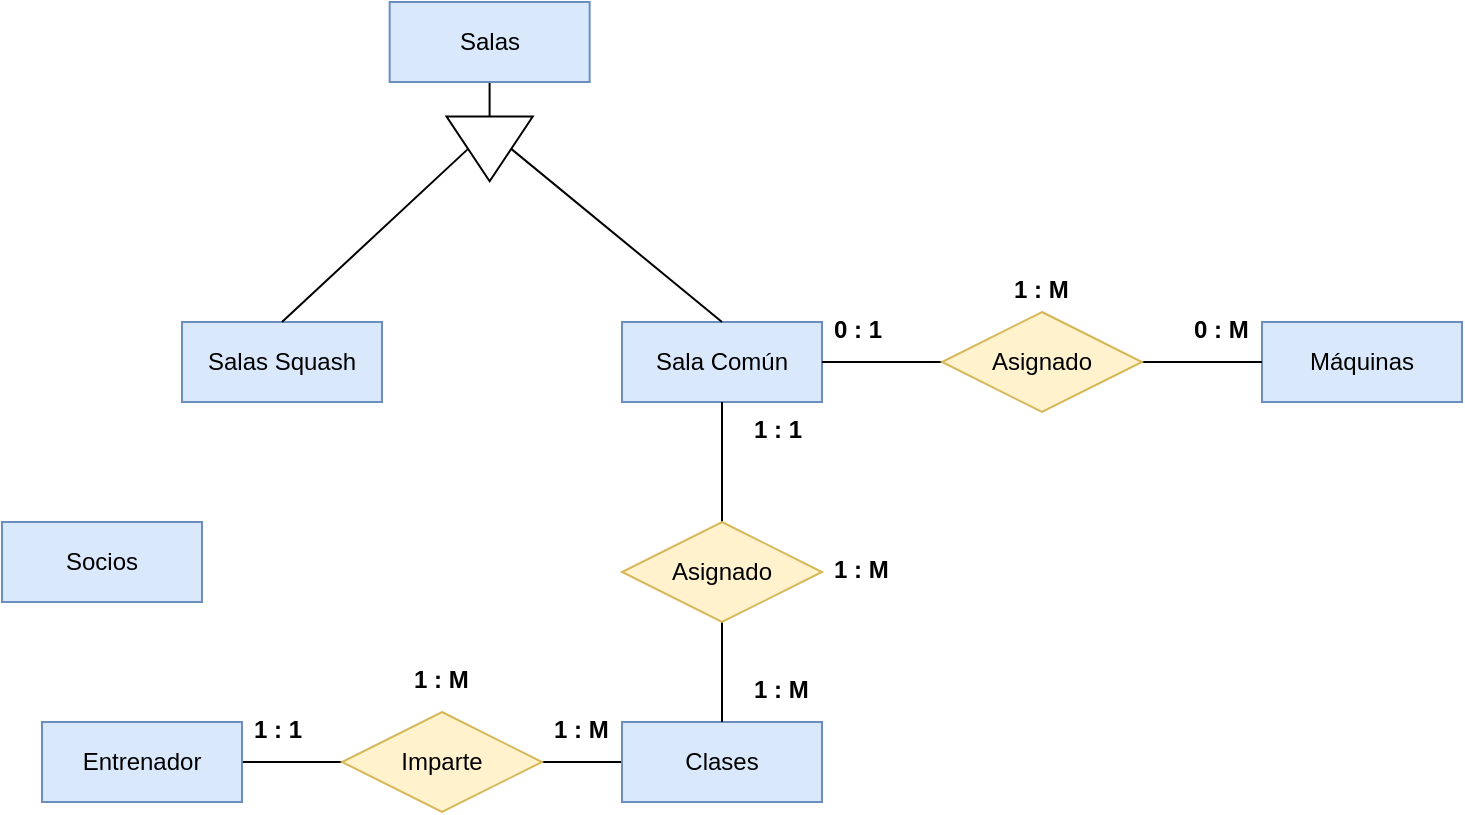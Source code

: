 <mxfile version="24.2.3" type="github">
  <diagram name="Página-1" id="1MkTyme_7WJyzQmy0kGP">
    <mxGraphModel dx="586" dy="371" grid="1" gridSize="10" guides="1" tooltips="1" connect="1" arrows="1" fold="1" page="1" pageScale="1" pageWidth="827" pageHeight="1169" math="0" shadow="0">
      <root>
        <mxCell id="0" />
        <mxCell id="1" parent="0" />
        <mxCell id="kHYHPtMem_qtSoGcVM8E-1" value="Sala Común" style="whiteSpace=wrap;html=1;align=center;fillColor=#dae8fc;strokeColor=#6c8ebf;fontSize=12;" vertex="1" parent="1">
          <mxGeometry x="360" y="240" width="100" height="40" as="geometry" />
        </mxCell>
        <mxCell id="kHYHPtMem_qtSoGcVM8E-2" value="Socios" style="whiteSpace=wrap;html=1;align=center;fillColor=#dae8fc;strokeColor=#6c8ebf;" vertex="1" parent="1">
          <mxGeometry x="50" y="340" width="100" height="40" as="geometry" />
        </mxCell>
        <mxCell id="kHYHPtMem_qtSoGcVM8E-31" value="" style="edgeStyle=orthogonalEdgeStyle;rounded=0;orthogonalLoop=1;jettySize=auto;html=1;endArrow=none;endFill=0;" edge="1" parent="1" source="kHYHPtMem_qtSoGcVM8E-3" target="kHYHPtMem_qtSoGcVM8E-25">
          <mxGeometry relative="1" as="geometry" />
        </mxCell>
        <mxCell id="kHYHPtMem_qtSoGcVM8E-3" value="Entrenador" style="whiteSpace=wrap;html=1;align=center;fillColor=#dae8fc;strokeColor=#6c8ebf;" vertex="1" parent="1">
          <mxGeometry x="70" y="440" width="100" height="40" as="geometry" />
        </mxCell>
        <mxCell id="kHYHPtMem_qtSoGcVM8E-4" value="Máquinas" style="whiteSpace=wrap;html=1;align=center;fillColor=#dae8fc;strokeColor=#6c8ebf;" vertex="1" parent="1">
          <mxGeometry x="680" y="240" width="100" height="40" as="geometry" />
        </mxCell>
        <mxCell id="kHYHPtMem_qtSoGcVM8E-5" value="Salas Squash" style="whiteSpace=wrap;html=1;align=center;fillColor=#dae8fc;strokeColor=#6c8ebf;" vertex="1" parent="1">
          <mxGeometry x="140.0" y="240" width="100" height="40" as="geometry" />
        </mxCell>
        <mxCell id="kHYHPtMem_qtSoGcVM8E-12" value="" style="edgeStyle=orthogonalEdgeStyle;rounded=0;orthogonalLoop=1;jettySize=auto;html=1;endArrow=none;endFill=0;" edge="1" parent="1" source="kHYHPtMem_qtSoGcVM8E-6" target="kHYHPtMem_qtSoGcVM8E-4">
          <mxGeometry relative="1" as="geometry" />
        </mxCell>
        <mxCell id="kHYHPtMem_qtSoGcVM8E-16" style="edgeStyle=orthogonalEdgeStyle;rounded=0;orthogonalLoop=1;jettySize=auto;html=1;endArrow=none;endFill=0;" edge="1" parent="1" source="kHYHPtMem_qtSoGcVM8E-6" target="kHYHPtMem_qtSoGcVM8E-1">
          <mxGeometry relative="1" as="geometry" />
        </mxCell>
        <mxCell id="kHYHPtMem_qtSoGcVM8E-6" value="Asignado" style="shape=rhombus;perimeter=rhombusPerimeter;whiteSpace=wrap;html=1;align=center;fillColor=#fff2cc;strokeColor=#d6b656;" vertex="1" parent="1">
          <mxGeometry x="520" y="235" width="100" height="50" as="geometry" />
        </mxCell>
        <mxCell id="kHYHPtMem_qtSoGcVM8E-7" value="1 : M" style="text;strokeColor=none;fillColor=none;spacingLeft=4;spacingRight=4;overflow=hidden;rotatable=0;points=[[0,0.5],[1,0.5]];portConstraint=eastwest;fontSize=12;whiteSpace=wrap;html=1;fontStyle=1" vertex="1" parent="1">
          <mxGeometry x="550" y="210" width="40" height="30" as="geometry" />
        </mxCell>
        <mxCell id="kHYHPtMem_qtSoGcVM8E-30" value="" style="edgeStyle=orthogonalEdgeStyle;rounded=0;orthogonalLoop=1;jettySize=auto;html=1;endArrow=none;endFill=0;" edge="1" parent="1" source="kHYHPtMem_qtSoGcVM8E-10" target="kHYHPtMem_qtSoGcVM8E-25">
          <mxGeometry relative="1" as="geometry" />
        </mxCell>
        <mxCell id="kHYHPtMem_qtSoGcVM8E-10" value="Clases" style="whiteSpace=wrap;html=1;align=center;fillColor=#dae8fc;strokeColor=#6c8ebf;" vertex="1" parent="1">
          <mxGeometry x="360" y="440" width="100" height="40" as="geometry" />
        </mxCell>
        <mxCell id="kHYHPtMem_qtSoGcVM8E-13" value="0 : M" style="text;strokeColor=none;fillColor=none;spacingLeft=4;spacingRight=4;overflow=hidden;rotatable=0;points=[[0,0.5],[1,0.5]];portConstraint=eastwest;fontSize=12;whiteSpace=wrap;html=1;fontStyle=1" vertex="1" parent="1">
          <mxGeometry x="640" y="230" width="40" height="30" as="geometry" />
        </mxCell>
        <mxCell id="kHYHPtMem_qtSoGcVM8E-14" value="0 : 1" style="text;strokeColor=none;fillColor=none;spacingLeft=4;spacingRight=4;overflow=hidden;rotatable=0;points=[[0,0.5],[1,0.5]];portConstraint=eastwest;fontSize=12;whiteSpace=wrap;html=1;fontStyle=1" vertex="1" parent="1">
          <mxGeometry x="460" y="230" width="40" height="30" as="geometry" />
        </mxCell>
        <mxCell id="kHYHPtMem_qtSoGcVM8E-22" value="" style="edgeStyle=orthogonalEdgeStyle;rounded=0;orthogonalLoop=1;jettySize=auto;html=1;endArrow=none;endFill=0;" edge="1" parent="1" source="kHYHPtMem_qtSoGcVM8E-17" target="kHYHPtMem_qtSoGcVM8E-1">
          <mxGeometry relative="1" as="geometry" />
        </mxCell>
        <mxCell id="kHYHPtMem_qtSoGcVM8E-24" style="edgeStyle=orthogonalEdgeStyle;rounded=0;orthogonalLoop=1;jettySize=auto;html=1;endArrow=none;endFill=0;" edge="1" parent="1" source="kHYHPtMem_qtSoGcVM8E-17" target="kHYHPtMem_qtSoGcVM8E-10">
          <mxGeometry relative="1" as="geometry" />
        </mxCell>
        <mxCell id="kHYHPtMem_qtSoGcVM8E-17" value="Asignado" style="shape=rhombus;perimeter=rhombusPerimeter;whiteSpace=wrap;html=1;align=center;fillColor=#fff2cc;strokeColor=#d6b656;" vertex="1" parent="1">
          <mxGeometry x="360" y="340" width="100" height="50" as="geometry" />
        </mxCell>
        <mxCell id="kHYHPtMem_qtSoGcVM8E-19" value="1 : M" style="text;strokeColor=none;fillColor=none;spacingLeft=4;spacingRight=4;overflow=hidden;rotatable=0;points=[[0,0.5],[1,0.5]];portConstraint=eastwest;fontSize=12;whiteSpace=wrap;html=1;fontStyle=1" vertex="1" parent="1">
          <mxGeometry x="460" y="350" width="40" height="30" as="geometry" />
        </mxCell>
        <mxCell id="kHYHPtMem_qtSoGcVM8E-20" value="1 : M" style="text;strokeColor=none;fillColor=none;spacingLeft=4;spacingRight=4;overflow=hidden;rotatable=0;points=[[0,0.5],[1,0.5]];portConstraint=eastwest;fontSize=12;whiteSpace=wrap;html=1;fontStyle=1" vertex="1" parent="1">
          <mxGeometry x="420" y="410" width="40" height="30" as="geometry" />
        </mxCell>
        <mxCell id="kHYHPtMem_qtSoGcVM8E-21" value="1 : 1" style="text;strokeColor=none;fillColor=none;spacingLeft=4;spacingRight=4;overflow=hidden;rotatable=0;points=[[0,0.5],[1,0.5]];portConstraint=eastwest;fontSize=12;whiteSpace=wrap;html=1;fontStyle=1" vertex="1" parent="1">
          <mxGeometry x="420" y="280" width="40" height="30" as="geometry" />
        </mxCell>
        <mxCell id="kHYHPtMem_qtSoGcVM8E-25" value="Imparte" style="shape=rhombus;perimeter=rhombusPerimeter;whiteSpace=wrap;html=1;align=center;fillColor=#fff2cc;strokeColor=#d6b656;" vertex="1" parent="1">
          <mxGeometry x="220" y="435" width="100" height="50" as="geometry" />
        </mxCell>
        <mxCell id="kHYHPtMem_qtSoGcVM8E-28" value="1 : M" style="text;strokeColor=none;fillColor=none;spacingLeft=4;spacingRight=4;overflow=hidden;rotatable=0;points=[[0,0.5],[1,0.5]];portConstraint=eastwest;fontSize=12;whiteSpace=wrap;html=1;fontStyle=1" vertex="1" parent="1">
          <mxGeometry x="250" y="405" width="40" height="30" as="geometry" />
        </mxCell>
        <mxCell id="kHYHPtMem_qtSoGcVM8E-32" value="1 : M" style="text;strokeColor=none;fillColor=none;spacingLeft=4;spacingRight=4;overflow=hidden;rotatable=0;points=[[0,0.5],[1,0.5]];portConstraint=eastwest;fontSize=12;whiteSpace=wrap;html=1;fontStyle=1" vertex="1" parent="1">
          <mxGeometry x="320" y="430" width="40" height="30" as="geometry" />
        </mxCell>
        <mxCell id="kHYHPtMem_qtSoGcVM8E-33" value="1 : 1" style="text;strokeColor=none;fillColor=none;spacingLeft=4;spacingRight=4;overflow=hidden;rotatable=0;points=[[0,0.5],[1,0.5]];portConstraint=eastwest;fontSize=12;whiteSpace=wrap;html=1;fontStyle=1" vertex="1" parent="1">
          <mxGeometry x="170" y="430" width="40" height="30" as="geometry" />
        </mxCell>
        <mxCell id="kHYHPtMem_qtSoGcVM8E-36" value="" style="edgeStyle=orthogonalEdgeStyle;rounded=0;orthogonalLoop=1;jettySize=auto;html=1;endArrow=none;endFill=0;" edge="1" parent="1" source="kHYHPtMem_qtSoGcVM8E-34" target="kHYHPtMem_qtSoGcVM8E-35">
          <mxGeometry relative="1" as="geometry" />
        </mxCell>
        <mxCell id="kHYHPtMem_qtSoGcVM8E-34" value="Salas" style="whiteSpace=wrap;html=1;align=center;fillColor=#dae8fc;strokeColor=#6c8ebf;" vertex="1" parent="1">
          <mxGeometry x="243.83" y="80" width="100" height="40" as="geometry" />
        </mxCell>
        <mxCell id="kHYHPtMem_qtSoGcVM8E-35" value="" style="triangle;whiteSpace=wrap;html=1;rotation=90;" vertex="1" parent="1">
          <mxGeometry x="277.65" y="131.87" width="32.35" height="43.13" as="geometry" />
        </mxCell>
        <mxCell id="kHYHPtMem_qtSoGcVM8E-39" value="" style="endArrow=none;html=1;rounded=0;exitX=0.5;exitY=0;exitDx=0;exitDy=0;entryX=0.5;entryY=1;entryDx=0;entryDy=0;" edge="1" parent="1" source="kHYHPtMem_qtSoGcVM8E-5" target="kHYHPtMem_qtSoGcVM8E-35">
          <mxGeometry width="50" height="50" relative="1" as="geometry">
            <mxPoint x="280" y="250" as="sourcePoint" />
            <mxPoint x="330" y="200" as="targetPoint" />
          </mxGeometry>
        </mxCell>
        <mxCell id="kHYHPtMem_qtSoGcVM8E-40" value="" style="endArrow=none;html=1;rounded=0;exitX=0.5;exitY=0;exitDx=0;exitDy=0;entryX=0.5;entryY=0;entryDx=0;entryDy=0;" edge="1" parent="1" source="kHYHPtMem_qtSoGcVM8E-35" target="kHYHPtMem_qtSoGcVM8E-1">
          <mxGeometry width="50" height="50" relative="1" as="geometry">
            <mxPoint x="170" y="250" as="sourcePoint" />
            <mxPoint x="259" y="163" as="targetPoint" />
          </mxGeometry>
        </mxCell>
      </root>
    </mxGraphModel>
  </diagram>
</mxfile>
